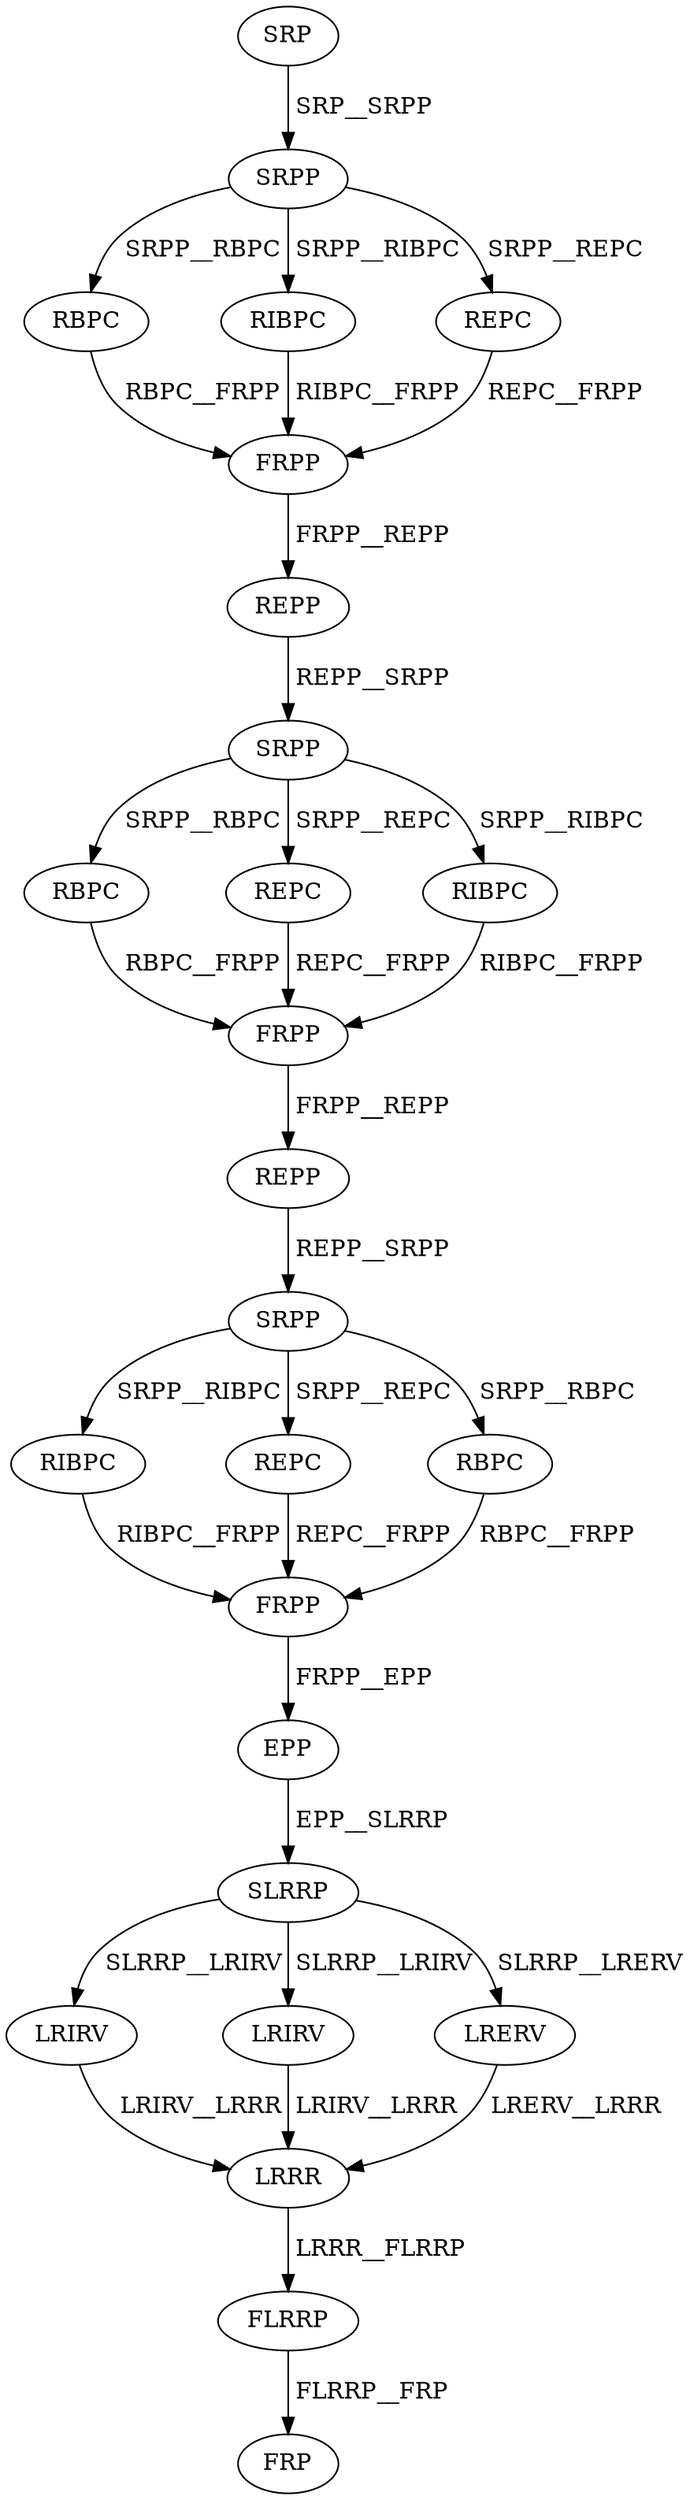 digraph G { 
1 [label="SRP",color=black,fontcolor=black];
2 [label="SRPP",color=black,fontcolor=black];
3 [label="RBPC",color=black,fontcolor=black];
4 [label="RIBPC",color=black,fontcolor=black];
5 [label="REPC",color=black,fontcolor=black];
6 [label="FRPP",color=black,fontcolor=black];
7 [label="REPP",color=black,fontcolor=black];
8 [label="SRPP",color=black,fontcolor=black];
9 [label="RBPC",color=black,fontcolor=black];
10 [label="REPC",color=black,fontcolor=black];
11 [label="RIBPC",color=black,fontcolor=black];
12 [label="FRPP",color=black,fontcolor=black];
13 [label="REPP",color=black,fontcolor=black];
14 [label="SRPP",color=black,fontcolor=black];
15 [label="RIBPC",color=black,fontcolor=black];
16 [label="REPC",color=black,fontcolor=black];
17 [label="RBPC",color=black,fontcolor=black];
18 [label="FRPP",color=black,fontcolor=black];
19 [label="EPP",color=black,fontcolor=black];
20 [label="SLRRP",color=black,fontcolor=black];
21 [label="LRIRV",color=black,fontcolor=black];
22 [label="LRIRV",color=black,fontcolor=black];
23 [label="LRERV",color=black,fontcolor=black];
24 [label="LRRR",color=black,fontcolor=black];
25 [label="FLRRP",color=black,fontcolor=black];
26 [label="FRP",color=black,fontcolor=black];
1->2[label=" SRP__SRPP",color=black,fontcolor=black];
2->3[label=" SRPP__RBPC",color=black,fontcolor=black];
2->4[label=" SRPP__RIBPC",color=black,fontcolor=black];
2->5[label=" SRPP__REPC",color=black,fontcolor=black];
3->6[label=" RBPC__FRPP",color=black,fontcolor=black];
4->6[label=" RIBPC__FRPP",color=black,fontcolor=black];
5->6[label=" REPC__FRPP",color=black,fontcolor=black];
6->7[label=" FRPP__REPP",color=black,fontcolor=black];
7->8[label=" REPP__SRPP",color=black,fontcolor=black];
8->9[label=" SRPP__RBPC",color=black,fontcolor=black];
8->10[label=" SRPP__REPC",color=black,fontcolor=black];
8->11[label=" SRPP__RIBPC",color=black,fontcolor=black];
9->12[label=" RBPC__FRPP",color=black,fontcolor=black];
10->12[label=" REPC__FRPP",color=black,fontcolor=black];
11->12[label=" RIBPC__FRPP",color=black,fontcolor=black];
12->13[label=" FRPP__REPP",color=black,fontcolor=black];
13->14[label=" REPP__SRPP",color=black,fontcolor=black];
14->15[label=" SRPP__RIBPC",color=black,fontcolor=black];
14->16[label=" SRPP__REPC",color=black,fontcolor=black];
14->17[label=" SRPP__RBPC",color=black,fontcolor=black];
15->18[label=" RIBPC__FRPP",color=black,fontcolor=black];
16->18[label=" REPC__FRPP",color=black,fontcolor=black];
17->18[label=" RBPC__FRPP",color=black,fontcolor=black];
18->19[label=" FRPP__EPP",color=black,fontcolor=black];
19->20[label=" EPP__SLRRP",color=black,fontcolor=black];
20->21[label=" SLRRP__LRIRV",color=black,fontcolor=black];
20->22[label=" SLRRP__LRIRV",color=black,fontcolor=black];
20->23[label=" SLRRP__LRERV",color=black,fontcolor=black];
21->24[label=" LRIRV__LRRR",color=black,fontcolor=black];
22->24[label=" LRIRV__LRRR",color=black,fontcolor=black];
23->24[label=" LRERV__LRRR",color=black,fontcolor=black];
24->25[label=" LRRR__FLRRP",color=black,fontcolor=black];
25->26[label=" FLRRP__FRP",color=black,fontcolor=black];
}
